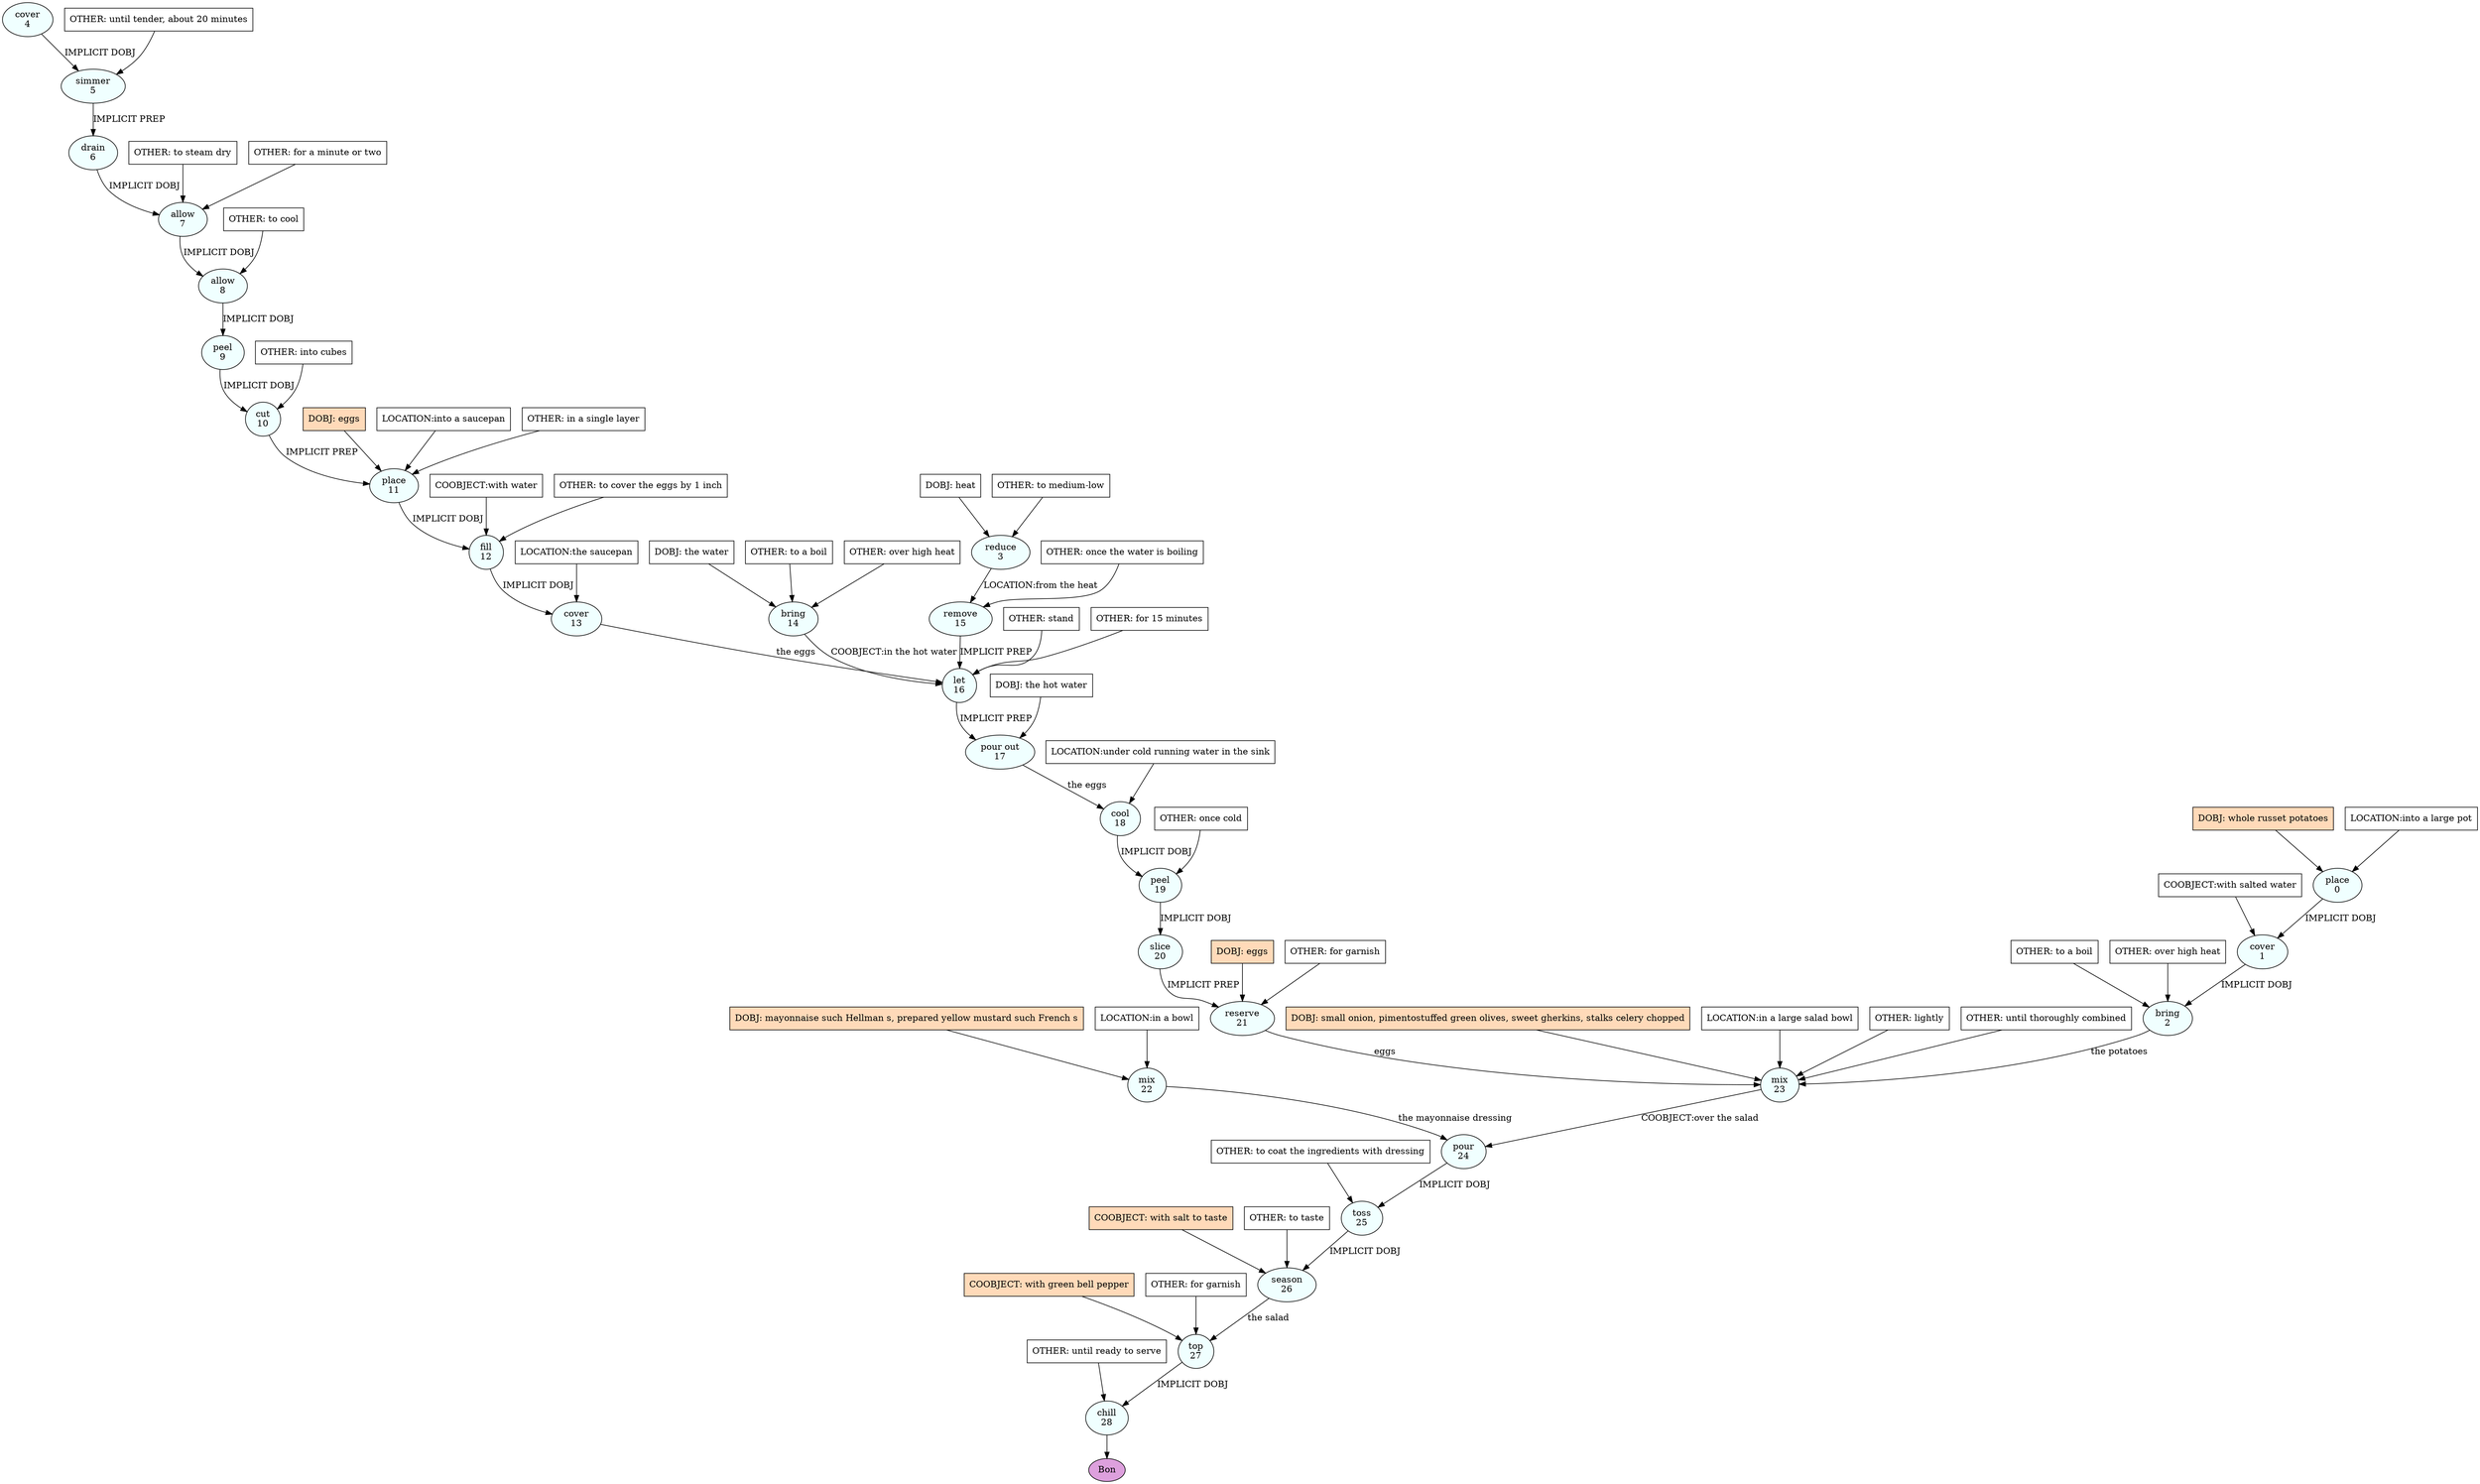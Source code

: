 digraph recipe {
E0[label="place
0", shape=oval, style=filled, fillcolor=azure]
E1[label="cover
1", shape=oval, style=filled, fillcolor=azure]
E2[label="bring
2", shape=oval, style=filled, fillcolor=azure]
E3[label="reduce
3", shape=oval, style=filled, fillcolor=azure]
E4[label="cover
4", shape=oval, style=filled, fillcolor=azure]
E5[label="simmer
5", shape=oval, style=filled, fillcolor=azure]
E6[label="drain
6", shape=oval, style=filled, fillcolor=azure]
E7[label="allow
7", shape=oval, style=filled, fillcolor=azure]
E8[label="allow
8", shape=oval, style=filled, fillcolor=azure]
E9[label="peel
9", shape=oval, style=filled, fillcolor=azure]
E10[label="cut
10", shape=oval, style=filled, fillcolor=azure]
E11[label="place
11", shape=oval, style=filled, fillcolor=azure]
E12[label="fill
12", shape=oval, style=filled, fillcolor=azure]
E13[label="cover
13", shape=oval, style=filled, fillcolor=azure]
E14[label="bring
14", shape=oval, style=filled, fillcolor=azure]
E15[label="remove
15", shape=oval, style=filled, fillcolor=azure]
E16[label="let
16", shape=oval, style=filled, fillcolor=azure]
E17[label="pour out
17", shape=oval, style=filled, fillcolor=azure]
E18[label="cool
18", shape=oval, style=filled, fillcolor=azure]
E19[label="peel
19", shape=oval, style=filled, fillcolor=azure]
E20[label="slice
20", shape=oval, style=filled, fillcolor=azure]
E21[label="reserve
21", shape=oval, style=filled, fillcolor=azure]
E22[label="mix
22", shape=oval, style=filled, fillcolor=azure]
E23[label="mix
23", shape=oval, style=filled, fillcolor=azure]
E24[label="pour
24", shape=oval, style=filled, fillcolor=azure]
E25[label="toss
25", shape=oval, style=filled, fillcolor=azure]
E26[label="season
26", shape=oval, style=filled, fillcolor=azure]
E27[label="top
27", shape=oval, style=filled, fillcolor=azure]
E28[label="chill
28", shape=oval, style=filled, fillcolor=azure]
D22[label="DOBJ: mayonnaise such Hellman s, prepared yellow mustard such French s", shape=box, style=filled, fillcolor=peachpuff]
D22 -> E22
P22_0[label="LOCATION:in a bowl", shape=box, style=filled, fillcolor=white]
P22_0 -> E22
D0[label="DOBJ: whole russet potatoes", shape=box, style=filled, fillcolor=peachpuff]
D0 -> E0
P0_0[label="LOCATION:into a large pot", shape=box, style=filled, fillcolor=white]
P0_0 -> E0
D14[label="DOBJ: the water", shape=box, style=filled, fillcolor=white]
D14 -> E14
O14_0[label="OTHER: to a boil", shape=box, style=filled, fillcolor=white]
O14_0 -> E14
O14_1[label="OTHER: over high heat", shape=box, style=filled, fillcolor=white]
O14_1 -> E14
D3[label="DOBJ: heat", shape=box, style=filled, fillcolor=white]
D3 -> E3
O3_0[label="OTHER: to medium-low", shape=box, style=filled, fillcolor=white]
O3_0 -> E3
E0 -> E1 [label="IMPLICIT DOBJ"]
P1_0_0[label="COOBJECT:with salted water", shape=box, style=filled, fillcolor=white]
P1_0_0 -> E1
E1 -> E2 [label="IMPLICIT DOBJ"]
O2_0_0[label="OTHER: to a boil", shape=box, style=filled, fillcolor=white]
O2_0_0 -> E2
O2_1_0[label="OTHER: over high heat", shape=box, style=filled, fillcolor=white]
O2_1_0 -> E2
E4 -> E5 [label="IMPLICIT DOBJ"]
O5_0_0[label="OTHER: until tender, about 20 minutes", shape=box, style=filled, fillcolor=white]
O5_0_0 -> E5
E5 -> E6 [label="IMPLICIT PREP"]
E6 -> E7 [label="IMPLICIT DOBJ"]
O7_0_0[label="OTHER: to steam dry", shape=box, style=filled, fillcolor=white]
O7_0_0 -> E7
O7_1_0[label="OTHER: for a minute or two", shape=box, style=filled, fillcolor=white]
O7_1_0 -> E7
E7 -> E8 [label="IMPLICIT DOBJ"]
O8_0_0[label="OTHER: to cool", shape=box, style=filled, fillcolor=white]
O8_0_0 -> E8
E8 -> E9 [label="IMPLICIT DOBJ"]
E9 -> E10 [label="IMPLICIT DOBJ"]
O10_0_0[label="OTHER: into cubes", shape=box, style=filled, fillcolor=white]
O10_0_0 -> E10
D11_ing[label="DOBJ: eggs", shape=box, style=filled, fillcolor=peachpuff]
D11_ing -> E11
E10 -> E11 [label="IMPLICIT PREP"]
P11_1_0[label="LOCATION:into a saucepan", shape=box, style=filled, fillcolor=white]
P11_1_0 -> E11
O11_0_0[label="OTHER: in a single layer", shape=box, style=filled, fillcolor=white]
O11_0_0 -> E11
E11 -> E12 [label="IMPLICIT DOBJ"]
P12_0_0[label="COOBJECT:with water", shape=box, style=filled, fillcolor=white]
P12_0_0 -> E12
O12_0_0[label="OTHER: to cover the eggs by 1 inch", shape=box, style=filled, fillcolor=white]
O12_0_0 -> E12
E12 -> E13 [label="IMPLICIT DOBJ"]
P13_0_0[label="LOCATION:the saucepan", shape=box, style=filled, fillcolor=white]
P13_0_0 -> E13
E3 -> E15 [label="LOCATION:from the heat"]
O15_0_0[label="OTHER: once the water is boiling", shape=box, style=filled, fillcolor=white]
O15_0_0 -> E15
E13 -> E16 [label="the eggs"]
E15 -> E16 [label="IMPLICIT PREP"]
E14 -> E16 [label="COOBJECT:in the hot water"]
O16_0_0[label="OTHER: stand", shape=box, style=filled, fillcolor=white]
O16_0_0 -> E16
O16_1_0[label="OTHER: for 15 minutes", shape=box, style=filled, fillcolor=white]
O16_1_0 -> E16
D17_0[label="DOBJ: the hot water", shape=box, style=filled, fillcolor=white]
D17_0 -> E17
E16 -> E17 [label="IMPLICIT PREP"]
E17 -> E18 [label="the eggs"]
P18_0_0[label="LOCATION:under cold running water in the sink", shape=box, style=filled, fillcolor=white]
P18_0_0 -> E18
E18 -> E19 [label="IMPLICIT DOBJ"]
O19_0_0[label="OTHER: once cold", shape=box, style=filled, fillcolor=white]
O19_0_0 -> E19
E19 -> E20 [label="IMPLICIT DOBJ"]
D21_ing[label="DOBJ: eggs", shape=box, style=filled, fillcolor=peachpuff]
D21_ing -> E21
E20 -> E21 [label="IMPLICIT PREP"]
O21_0_0[label="OTHER: for garnish", shape=box, style=filled, fillcolor=white]
O21_0_0 -> E21
D23_ing[label="DOBJ: small onion, pimentostuffed green olives, sweet gherkins, stalks celery chopped", shape=box, style=filled, fillcolor=peachpuff]
D23_ing -> E23
E2 -> E23 [label="the potatoes"]
E21 -> E23 [label="eggs"]
P23_0_0[label="LOCATION:in a large salad bowl", shape=box, style=filled, fillcolor=white]
P23_0_0 -> E23
O23_0_0[label="OTHER: lightly", shape=box, style=filled, fillcolor=white]
O23_0_0 -> E23
O23_1_0[label="OTHER: until thoroughly combined", shape=box, style=filled, fillcolor=white]
O23_1_0 -> E23
E22 -> E24 [label="the mayonnaise dressing"]
E23 -> E24 [label="COOBJECT:over the salad"]
E24 -> E25 [label="IMPLICIT DOBJ"]
O25_0_0[label="OTHER: to coat the ingredients with dressing", shape=box, style=filled, fillcolor=white]
O25_0_0 -> E25
E25 -> E26 [label="IMPLICIT DOBJ"]
P26_0_ing[label="COOBJECT: with salt to taste", shape=box, style=filled, fillcolor=peachpuff]
P26_0_ing -> E26
O26_0_0[label="OTHER: to taste", shape=box, style=filled, fillcolor=white]
O26_0_0 -> E26
E26 -> E27 [label="the salad"]
P27_0_ing[label="COOBJECT: with green bell pepper", shape=box, style=filled, fillcolor=peachpuff]
P27_0_ing -> E27
O27_0_0[label="OTHER: for garnish", shape=box, style=filled, fillcolor=white]
O27_0_0 -> E27
E27 -> E28 [label="IMPLICIT DOBJ"]
O28_0_0[label="OTHER: until ready to serve", shape=box, style=filled, fillcolor=white]
O28_0_0 -> E28
EOR[label="Bon", shape=oval, style=filled, fillcolor=plum]
E28 -> EOR
}
